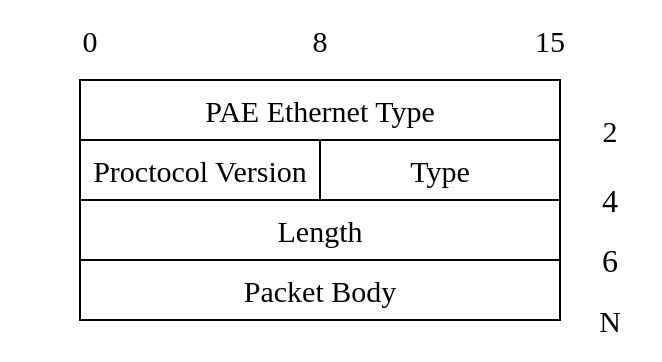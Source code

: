 <mxfile version="22.0.4" type="github">
  <diagram name="第 1 页" id="Vi2iqwPB6RqHci6smJ-r">
    <mxGraphModel dx="1066" dy="725" grid="1" gridSize="10" guides="1" tooltips="1" connect="1" arrows="1" fold="1" page="1" pageScale="1" pageWidth="827" pageHeight="1169" math="0" shadow="0">
      <root>
        <mxCell id="0" />
        <mxCell id="1" parent="0" />
        <mxCell id="7LF_GMf9Kyc4ma6_n8TX-6" value="&lt;font style=&quot;font-size: 15px;&quot;&gt;0&lt;/font&gt;" style="rounded=1;whiteSpace=wrap;html=1;strokeColor=none;fontFamily=Times New Roman;" parent="1" vertex="1">
          <mxGeometry x="210" y="50" width="90" height="40" as="geometry" />
        </mxCell>
        <mxCell id="7LF_GMf9Kyc4ma6_n8TX-7" value="8" style="rounded=1;whiteSpace=wrap;html=1;strokeColor=none;fontSize=15;fontFamily=Times New Roman;" parent="1" vertex="1">
          <mxGeometry x="325" y="50" width="90" height="40" as="geometry" />
        </mxCell>
        <mxCell id="7LF_GMf9Kyc4ma6_n8TX-8" value="15" style="rounded=1;whiteSpace=wrap;html=1;strokeColor=none;fontSize=15;fontFamily=Times New Roman;" parent="1" vertex="1">
          <mxGeometry x="440" y="50" width="90" height="40" as="geometry" />
        </mxCell>
        <mxCell id="7LF_GMf9Kyc4ma6_n8TX-10" value="4" style="rounded=1;whiteSpace=wrap;html=1;strokeColor=none;fontSize=16;fontFamily=Times New Roman;" parent="1" vertex="1">
          <mxGeometry x="490" y="130" width="50" height="40" as="geometry" />
        </mxCell>
        <mxCell id="7LF_GMf9Kyc4ma6_n8TX-9" value="2" style="rounded=1;whiteSpace=wrap;html=1;strokeColor=none;fontSize=15;fontFamily=Times New Roman;" parent="1" vertex="1">
          <mxGeometry x="490" y="100" width="50" height="30" as="geometry" />
        </mxCell>
        <mxCell id="7LF_GMf9Kyc4ma6_n8TX-11" value="6" style="rounded=1;whiteSpace=wrap;html=1;strokeColor=none;fontSize=16;fontFamily=Times New Roman;" parent="1" vertex="1">
          <mxGeometry x="490" y="160" width="50" height="40" as="geometry" />
        </mxCell>
        <mxCell id="7LF_GMf9Kyc4ma6_n8TX-12" value="&lt;font style=&quot;font-size: 15px;&quot;&gt;N&lt;/font&gt;" style="rounded=1;whiteSpace=wrap;html=1;strokeColor=none;fontFamily=Times New Roman;" parent="1" vertex="1">
          <mxGeometry x="490" y="190" width="50" height="40" as="geometry" />
        </mxCell>
        <mxCell id="7LF_GMf9Kyc4ma6_n8TX-1" value="&lt;font style=&quot;font-size: 15px;&quot;&gt;Proctocol Version&lt;/font&gt;" style="rounded=0;whiteSpace=wrap;html=1;fontFamily=Times New Roman;" parent="1" vertex="1">
          <mxGeometry x="250" y="120" width="120" height="30" as="geometry" />
        </mxCell>
        <mxCell id="7LF_GMf9Kyc4ma6_n8TX-2" value="&lt;font style=&quot;font-size: 15px;&quot;&gt;Type&lt;/font&gt;" style="rounded=0;whiteSpace=wrap;html=1;fontFamily=Times New Roman;" parent="1" vertex="1">
          <mxGeometry x="370" y="120" width="120" height="30" as="geometry" />
        </mxCell>
        <mxCell id="7LF_GMf9Kyc4ma6_n8TX-3" value="PAE Ethernet Type" style="rounded=0;whiteSpace=wrap;html=1;fontSize=15;fontFamily=Times New Roman;" parent="1" vertex="1">
          <mxGeometry x="250" y="90" width="240" height="30" as="geometry" />
        </mxCell>
        <mxCell id="7LF_GMf9Kyc4ma6_n8TX-4" value="&lt;font style=&quot;font-size: 15px;&quot;&gt;Length&lt;/font&gt;" style="rounded=0;whiteSpace=wrap;html=1;fontFamily=Times New Roman;" parent="1" vertex="1">
          <mxGeometry x="250" y="150" width="240" height="30" as="geometry" />
        </mxCell>
        <mxCell id="7LF_GMf9Kyc4ma6_n8TX-5" value="&lt;font style=&quot;font-size: 15px;&quot;&gt;Packet Body&lt;/font&gt;" style="rounded=0;whiteSpace=wrap;html=1;fontFamily=Times New Roman;" parent="1" vertex="1">
          <mxGeometry x="250" y="180" width="240" height="30" as="geometry" />
        </mxCell>
      </root>
    </mxGraphModel>
  </diagram>
</mxfile>
